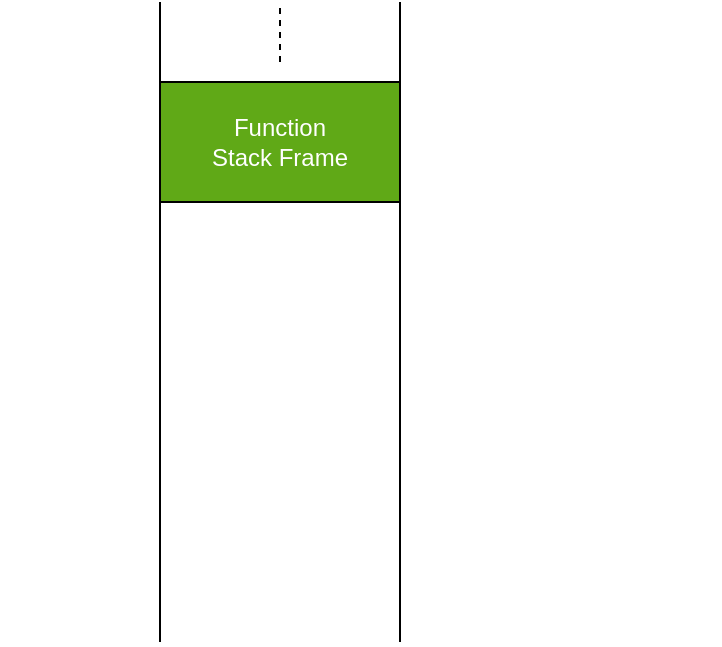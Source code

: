 <mxfile version="12.9.13" type="device"><diagram id="XqJ4mQxnOR7mIwFCOtnC" name="Page-1"><mxGraphModel dx="1164" dy="729" grid="1" gridSize="10" guides="1" tooltips="1" connect="1" arrows="1" fold="1" page="1" pageScale="1" pageWidth="850" pageHeight="1100" math="0" shadow="0"><root><mxCell id="0"/><mxCell id="1" parent="0"/><mxCell id="b5t2S1CxMU01NmITyNuN-2" value="" style="endArrow=none;html=1;" parent="1" edge="1"><mxGeometry width="50" height="50" relative="1" as="geometry"><mxPoint x="320" y="360" as="sourcePoint"/><mxPoint x="320" y="40" as="targetPoint"/></mxGeometry></mxCell><mxCell id="b5t2S1CxMU01NmITyNuN-3" value="" style="endArrow=none;html=1;" parent="1" edge="1"><mxGeometry width="50" height="50" relative="1" as="geometry"><mxPoint x="200" y="360" as="sourcePoint"/><mxPoint x="200" y="40" as="targetPoint"/></mxGeometry></mxCell><mxCell id="b5t2S1CxMU01NmITyNuN-4" value="Function&lt;br&gt;Stack Frame" style="rounded=0;whiteSpace=wrap;html=1;fillColor=#60a917;strokeColor=#000000;fontColor=#ffffff;" parent="1" vertex="1"><mxGeometry x="200" y="80" width="120" height="60" as="geometry"/></mxCell><mxCell id="b5t2S1CxMU01NmITyNuN-5" value="" style="endArrow=none;dashed=1;html=1;" parent="1" edge="1"><mxGeometry width="50" height="50" relative="1" as="geometry"><mxPoint x="260" y="70" as="sourcePoint"/><mxPoint x="260" y="40" as="targetPoint"/></mxGeometry></mxCell><mxCell id="HY1chUmlBcG80yp7iqlB-1" value="" style="rounded=0;whiteSpace=wrap;html=1;strokeColor=none;fontSize=35;fillColor=none;" parent="1" vertex="1"><mxGeometry x="120" y="40" width="360" height="320" as="geometry"/></mxCell></root></mxGraphModel></diagram></mxfile>
